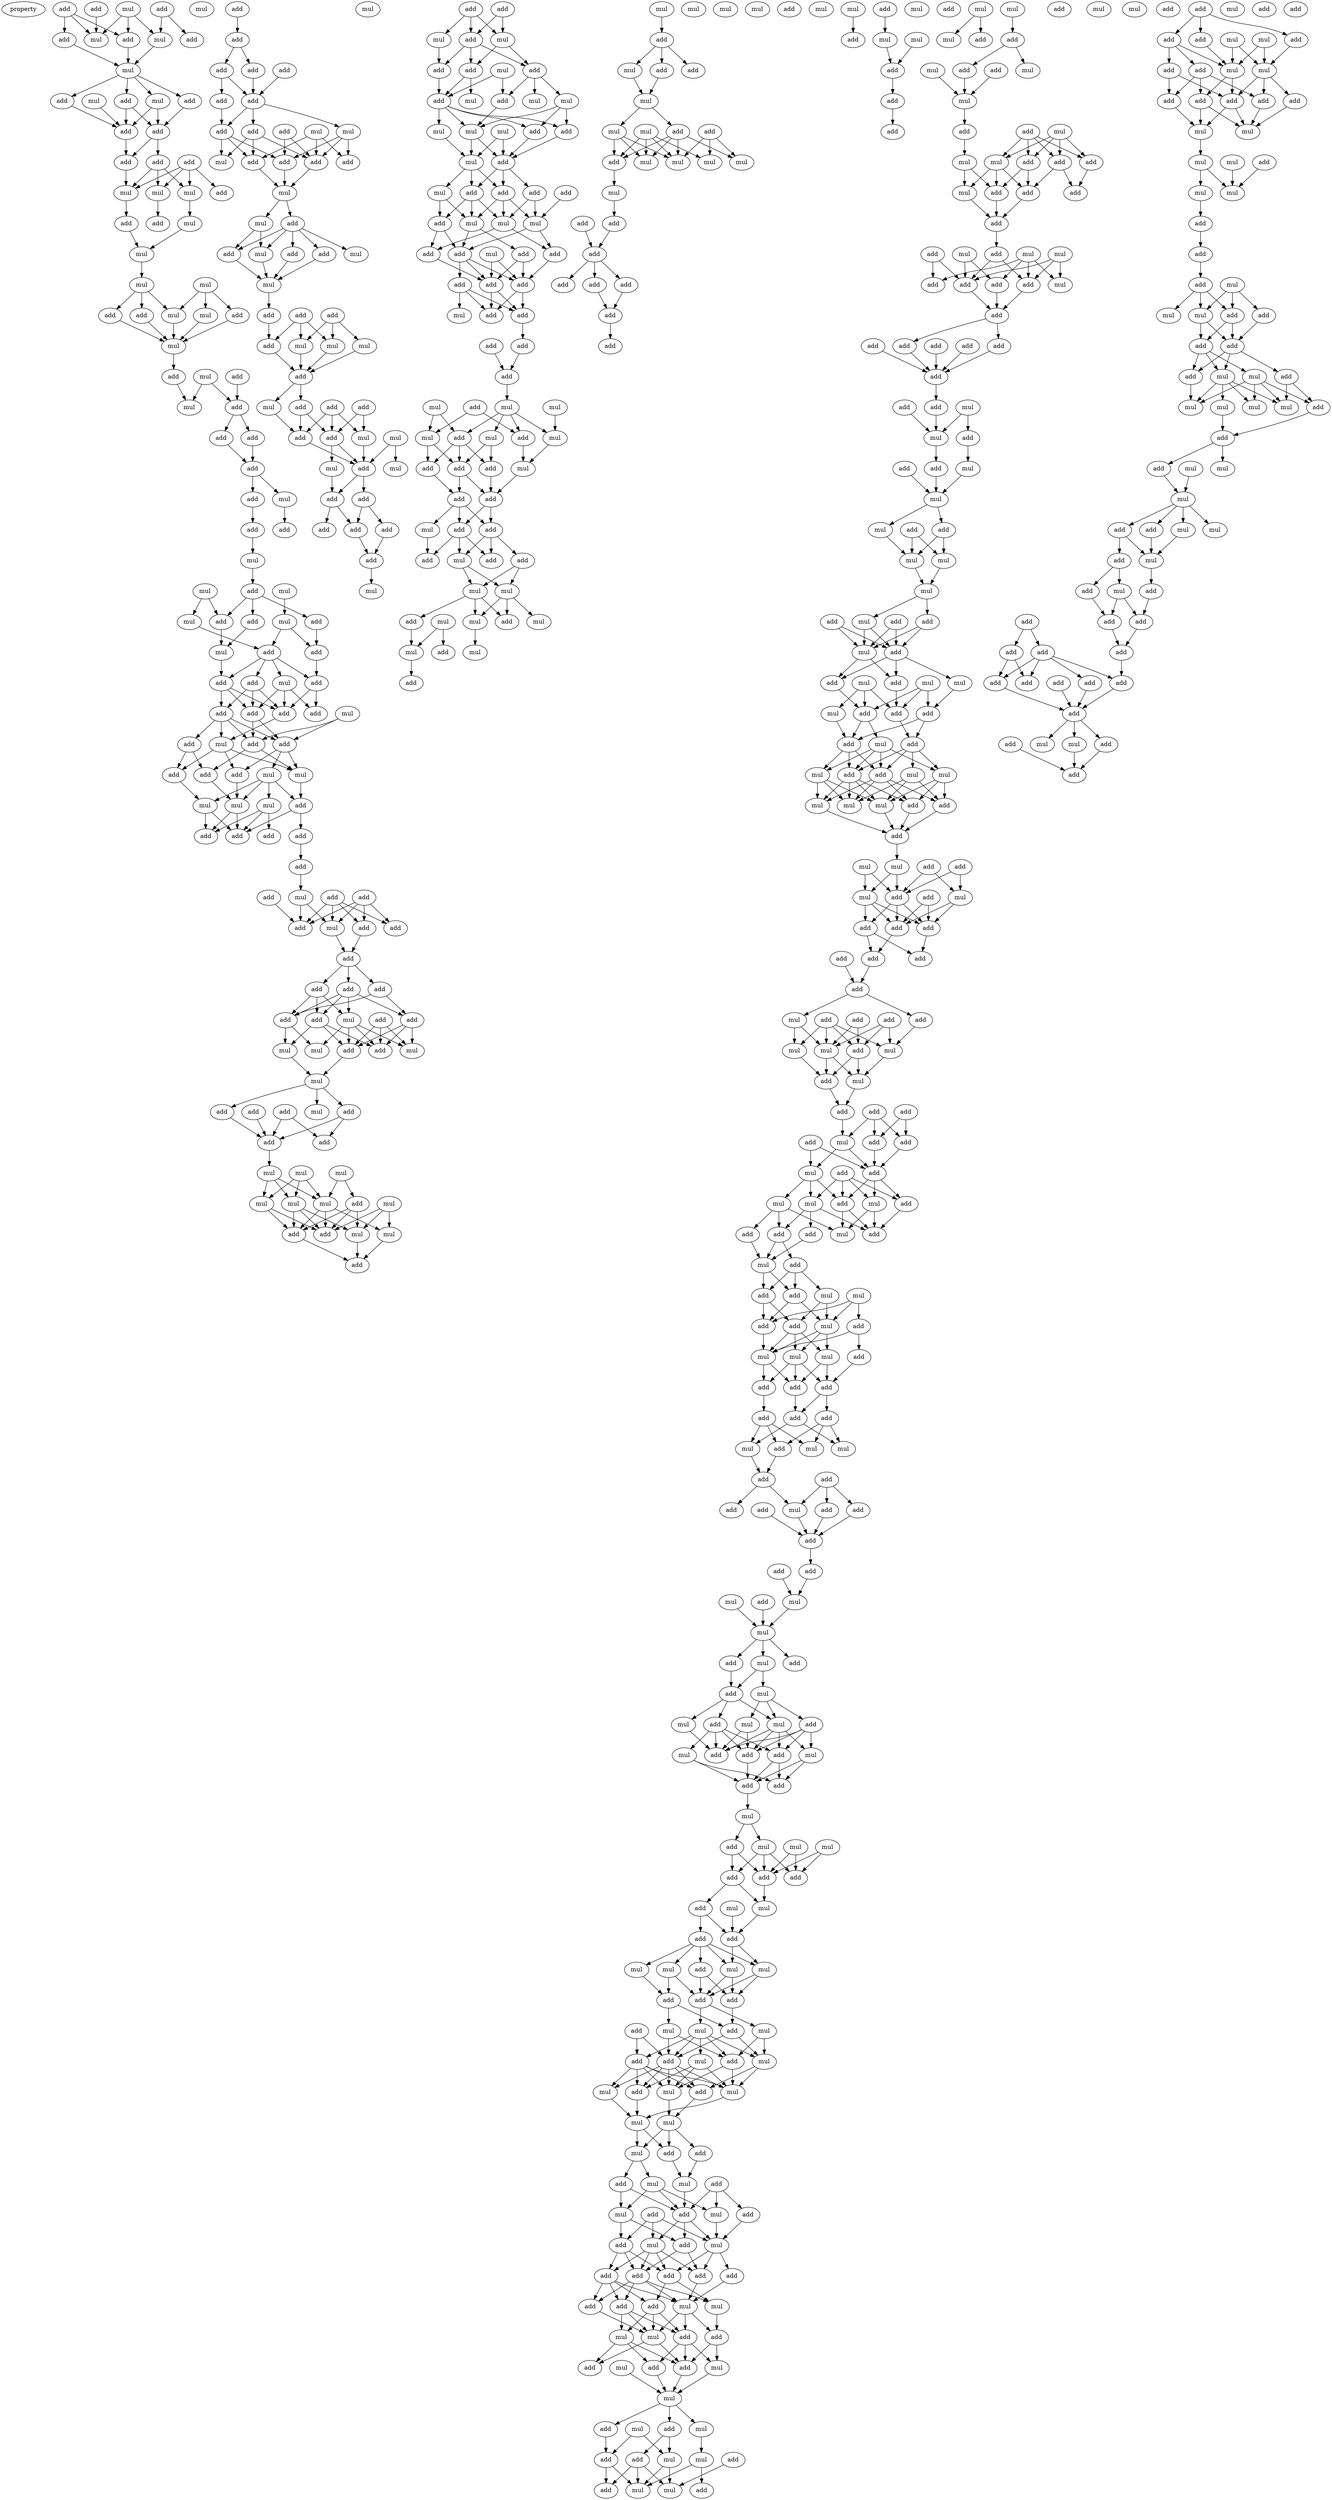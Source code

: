 digraph {
    node [fontcolor=black]
    property [mul=2,lf=1.9]
    0 [ label = add ];
    1 [ label = add ];
    2 [ label = add ];
    3 [ label = mul ];
    4 [ label = mul ];
    5 [ label = add ];
    6 [ label = mul ];
    7 [ label = add ];
    8 [ label = add ];
    9 [ label = mul ];
    10 [ label = add ];
    11 [ label = add ];
    12 [ label = mul ];
    13 [ label = add ];
    14 [ label = mul ];
    15 [ label = add ];
    16 [ label = add ];
    17 [ label = add ];
    18 [ label = add ];
    19 [ label = add ];
    20 [ label = mul ];
    21 [ label = add ];
    22 [ label = mul ];
    23 [ label = mul ];
    24 [ label = mul ];
    25 [ label = add ];
    26 [ label = add ];
    27 [ label = mul ];
    28 [ label = mul ];
    29 [ label = mul ];
    30 [ label = mul ];
    31 [ label = add ];
    32 [ label = add ];
    33 [ label = mul ];
    34 [ label = add ];
    35 [ label = mul ];
    36 [ label = add ];
    37 [ label = mul ];
    38 [ label = add ];
    39 [ label = mul ];
    40 [ label = add ];
    41 [ label = add ];
    42 [ label = add ];
    43 [ label = add ];
    44 [ label = add ];
    45 [ label = mul ];
    46 [ label = add ];
    47 [ label = add ];
    48 [ label = mul ];
    49 [ label = mul ];
    50 [ label = add ];
    51 [ label = mul ];
    52 [ label = add ];
    53 [ label = add ];
    54 [ label = add ];
    55 [ label = mul ];
    56 [ label = mul ];
    57 [ label = mul ];
    58 [ label = add ];
    59 [ label = add ];
    60 [ label = add ];
    61 [ label = add ];
    62 [ label = add ];
    63 [ label = mul ];
    64 [ label = add ];
    65 [ label = add ];
    66 [ label = add ];
    67 [ label = mul ];
    68 [ label = add ];
    69 [ label = add ];
    70 [ label = mul ];
    71 [ label = add ];
    72 [ label = add ];
    73 [ label = add ];
    74 [ label = mul ];
    75 [ label = mul ];
    76 [ label = add ];
    77 [ label = add ];
    78 [ label = add ];
    79 [ label = mul ];
    80 [ label = mul ];
    81 [ label = mul ];
    82 [ label = add ];
    83 [ label = add ];
    84 [ label = add ];
    85 [ label = add ];
    86 [ label = add ];
    87 [ label = mul ];
    88 [ label = add ];
    89 [ label = add ];
    90 [ label = add ];
    91 [ label = mul ];
    92 [ label = add ];
    93 [ label = add ];
    94 [ label = add ];
    95 [ label = mul ];
    96 [ label = add ];
    97 [ label = add ];
    98 [ label = add ];
    99 [ label = add ];
    100 [ label = add ];
    101 [ label = mul ];
    102 [ label = add ];
    103 [ label = add ];
    104 [ label = add ];
    105 [ label = mul ];
    106 [ label = add ];
    107 [ label = add ];
    108 [ label = mul ];
    109 [ label = mul ];
    110 [ label = mul ];
    111 [ label = add ];
    112 [ label = add ];
    113 [ label = add ];
    114 [ label = mul ];
    115 [ label = add ];
    116 [ label = add ];
    117 [ label = add ];
    118 [ label = mul ];
    119 [ label = mul ];
    120 [ label = mul ];
    121 [ label = add ];
    122 [ label = mul ];
    123 [ label = mul ];
    124 [ label = mul ];
    125 [ label = mul ];
    126 [ label = add ];
    127 [ label = add ];
    128 [ label = mul ];
    129 [ label = mul ];
    130 [ label = add ];
    131 [ label = add ];
    132 [ label = add ];
    133 [ label = add ];
    134 [ label = add ];
    135 [ label = add ];
    136 [ label = add ];
    137 [ label = add ];
    138 [ label = add ];
    139 [ label = add ];
    140 [ label = mul ];
    141 [ label = add ];
    142 [ label = mul ];
    143 [ label = add ];
    144 [ label = mul ];
    145 [ label = add ];
    146 [ label = add ];
    147 [ label = add ];
    148 [ label = mul ];
    149 [ label = mul ];
    150 [ label = add ];
    151 [ label = add ];
    152 [ label = add ];
    153 [ label = mul ];
    154 [ label = mul ];
    155 [ label = add ];
    156 [ label = mul ];
    157 [ label = add ];
    158 [ label = add ];
    159 [ label = add ];
    160 [ label = add ];
    161 [ label = mul ];
    162 [ label = mul ];
    163 [ label = mul ];
    164 [ label = add ];
    165 [ label = add ];
    166 [ label = add ];
    167 [ label = mul ];
    168 [ label = add ];
    169 [ label = add ];
    170 [ label = add ];
    171 [ label = mul ];
    172 [ label = mul ];
    173 [ label = add ];
    174 [ label = mul ];
    175 [ label = mul ];
    176 [ label = add ];
    177 [ label = add ];
    178 [ label = add ];
    179 [ label = add ];
    180 [ label = add ];
    181 [ label = mul ];
    182 [ label = add ];
    183 [ label = mul ];
    184 [ label = add ];
    185 [ label = add ];
    186 [ label = mul ];
    187 [ label = mul ];
    188 [ label = add ];
    189 [ label = add ];
    190 [ label = add ];
    191 [ label = add ];
    192 [ label = mul ];
    193 [ label = add ];
    194 [ label = mul ];
    195 [ label = mul ];
    196 [ label = add ];
    197 [ label = mul ];
    198 [ label = mul ];
    199 [ label = add ];
    200 [ label = add ];
    201 [ label = mul ];
    202 [ label = mul ];
    203 [ label = mul ];
    204 [ label = add ];
    205 [ label = add ];
    206 [ label = add ];
    207 [ label = mul ];
    208 [ label = add ];
    209 [ label = add ];
    210 [ label = mul ];
    211 [ label = mul ];
    212 [ label = add ];
    213 [ label = mul ];
    214 [ label = mul ];
    215 [ label = add ];
    216 [ label = add ];
    217 [ label = add ];
    218 [ label = add ];
    219 [ label = add ];
    220 [ label = add ];
    221 [ label = add ];
    222 [ label = add ];
    223 [ label = add ];
    224 [ label = mul ];
    225 [ label = add ];
    226 [ label = add ];
    227 [ label = add ];
    228 [ label = mul ];
    229 [ label = mul ];
    230 [ label = add ];
    231 [ label = mul ];
    232 [ label = add ];
    233 [ label = mul ];
    234 [ label = mul ];
    235 [ label = add ];
    236 [ label = mul ];
    237 [ label = add ];
    238 [ label = mul ];
    239 [ label = add ];
    240 [ label = add ];
    241 [ label = add ];
    242 [ label = add ];
    243 [ label = mul ];
    244 [ label = add ];
    245 [ label = add ];
    246 [ label = mul ];
    247 [ label = add ];
    248 [ label = add ];
    249 [ label = add ];
    250 [ label = mul ];
    251 [ label = mul ];
    252 [ label = mul ];
    253 [ label = mul ];
    254 [ label = mul ];
    255 [ label = add ];
    256 [ label = add ];
    257 [ label = add ];
    258 [ label = mul ];
    259 [ label = mul ];
    260 [ label = add ];
    261 [ label = mul ];
    262 [ label = add ];
    263 [ label = add ];
    264 [ label = mul ];
    265 [ label = add ];
    266 [ label = mul ];
    267 [ label = mul ];
    268 [ label = mul ];
    269 [ label = add ];
    270 [ label = mul ];
    271 [ label = mul ];
    272 [ label = add ];
    273 [ label = add ];
    274 [ label = mul ];
    275 [ label = mul ];
    276 [ label = mul ];
    277 [ label = mul ];
    278 [ label = mul ];
    279 [ label = mul ];
    280 [ label = add ];
    281 [ label = add ];
    282 [ label = add ];
    283 [ label = mul ];
    284 [ label = add ];
    285 [ label = add ];
    286 [ label = add ];
    287 [ label = add ];
    288 [ label = mul ];
    289 [ label = add ];
    290 [ label = add ];
    291 [ label = add ];
    292 [ label = add ];
    293 [ label = mul ];
    294 [ label = mul ];
    295 [ label = mul ];
    296 [ label = add ];
    297 [ label = add ];
    298 [ label = mul ];
    299 [ label = add ];
    300 [ label = mul ];
    301 [ label = mul ];
    302 [ label = add ];
    303 [ label = add ];
    304 [ label = add ];
    305 [ label = add ];
    306 [ label = add ];
    307 [ label = mul ];
    308 [ label = mul ];
    309 [ label = mul ];
    310 [ label = add ];
    311 [ label = add ];
    312 [ label = mul ];
    313 [ label = add ];
    314 [ label = mul ];
    315 [ label = add ];
    316 [ label = mul ];
    317 [ label = add ];
    318 [ label = mul ];
    319 [ label = add ];
    320 [ label = add ];
    321 [ label = add ];
    322 [ label = add ];
    323 [ label = add ];
    324 [ label = mul ];
    325 [ label = mul ];
    326 [ label = add ];
    327 [ label = mul ];
    328 [ label = add ];
    329 [ label = add ];
    330 [ label = add ];
    331 [ label = mul ];
    332 [ label = add ];
    333 [ label = add ];
    334 [ label = add ];
    335 [ label = add ];
    336 [ label = add ];
    337 [ label = add ];
    338 [ label = add ];
    339 [ label = add ];
    340 [ label = add ];
    341 [ label = mul ];
    342 [ label = add ];
    343 [ label = add ];
    344 [ label = mul ];
    345 [ label = add ];
    346 [ label = add ];
    347 [ label = add ];
    348 [ label = mul ];
    349 [ label = mul ];
    350 [ label = mul ];
    351 [ label = add ];
    352 [ label = mul ];
    353 [ label = add ];
    354 [ label = mul ];
    355 [ label = mul ];
    356 [ label = mul ];
    357 [ label = add ];
    358 [ label = add ];
    359 [ label = mul ];
    360 [ label = add ];
    361 [ label = mul ];
    362 [ label = add ];
    363 [ label = mul ];
    364 [ label = mul ];
    365 [ label = add ];
    366 [ label = mul ];
    367 [ label = add ];
    368 [ label = mul ];
    369 [ label = add ];
    370 [ label = add ];
    371 [ label = add ];
    372 [ label = mul ];
    373 [ label = add ];
    374 [ label = add ];
    375 [ label = mul ];
    376 [ label = mul ];
    377 [ label = mul ];
    378 [ label = mul ];
    379 [ label = add ];
    380 [ label = add ];
    381 [ label = mul ];
    382 [ label = add ];
    383 [ label = mul ];
    384 [ label = add ];
    385 [ label = mul ];
    386 [ label = add ];
    387 [ label = add ];
    388 [ label = mul ];
    389 [ label = add ];
    390 [ label = mul ];
    391 [ label = add ];
    392 [ label = add ];
    393 [ label = add ];
    394 [ label = mul ];
    395 [ label = mul ];
    396 [ label = add ];
    397 [ label = add ];
    398 [ label = add ];
    399 [ label = add ];
    400 [ label = add ];
    401 [ label = add ];
    402 [ label = add ];
    403 [ label = add ];
    404 [ label = mul ];
    405 [ label = add ];
    406 [ label = add ];
    407 [ label = add ];
    408 [ label = mul ];
    409 [ label = mul ];
    410 [ label = add ];
    411 [ label = mul ];
    412 [ label = add ];
    413 [ label = mul ];
    414 [ label = add ];
    415 [ label = add ];
    416 [ label = add ];
    417 [ label = add ];
    418 [ label = add ];
    419 [ label = mul ];
    420 [ label = add ];
    421 [ label = mul ];
    422 [ label = add ];
    423 [ label = add ];
    424 [ label = mul ];
    425 [ label = mul ];
    426 [ label = add ];
    427 [ label = mul ];
    428 [ label = add ];
    429 [ label = add ];
    430 [ label = mul ];
    431 [ label = add ];
    432 [ label = add ];
    433 [ label = add ];
    434 [ label = mul ];
    435 [ label = add ];
    436 [ label = mul ];
    437 [ label = add ];
    438 [ label = add ];
    439 [ label = mul ];
    440 [ label = mul ];
    441 [ label = add ];
    442 [ label = add ];
    443 [ label = add ];
    444 [ label = mul ];
    445 [ label = mul ];
    446 [ label = add ];
    447 [ label = mul ];
    448 [ label = add ];
    449 [ label = add ];
    450 [ label = add ];
    451 [ label = add ];
    452 [ label = add ];
    453 [ label = add ];
    454 [ label = mul ];
    455 [ label = mul ];
    456 [ label = add ];
    457 [ label = mul ];
    458 [ label = add ];
    459 [ label = add ];
    460 [ label = add ];
    461 [ label = add ];
    462 [ label = add ];
    463 [ label = add ];
    464 [ label = mul ];
    465 [ label = add ];
    466 [ label = add ];
    467 [ label = add ];
    468 [ label = mul ];
    469 [ label = add ];
    470 [ label = mul ];
    471 [ label = mul ];
    472 [ label = mul ];
    473 [ label = add ];
    474 [ label = add ];
    475 [ label = mul ];
    476 [ label = add ];
    477 [ label = mul ];
    478 [ label = add ];
    479 [ label = mul ];
    480 [ label = add ];
    481 [ label = mul ];
    482 [ label = add ];
    483 [ label = add ];
    484 [ label = add ];
    485 [ label = mul ];
    486 [ label = mul ];
    487 [ label = add ];
    488 [ label = add ];
    489 [ label = mul ];
    490 [ label = mul ];
    491 [ label = add ];
    492 [ label = mul ];
    493 [ label = mul ];
    494 [ label = add ];
    495 [ label = add ];
    496 [ label = add ];
    497 [ label = mul ];
    498 [ label = mul ];
    499 [ label = add ];
    500 [ label = add ];
    501 [ label = add ];
    502 [ label = mul ];
    503 [ label = mul ];
    504 [ label = add ];
    505 [ label = mul ];
    506 [ label = mul ];
    507 [ label = add ];
    508 [ label = add ];
    509 [ label = add ];
    510 [ label = mul ];
    511 [ label = add ];
    512 [ label = add ];
    513 [ label = mul ];
    514 [ label = mul ];
    515 [ label = add ];
    516 [ label = add ];
    517 [ label = mul ];
    518 [ label = add ];
    519 [ label = mul ];
    520 [ label = add ];
    521 [ label = mul ];
    522 [ label = add ];
    523 [ label = mul ];
    524 [ label = mul ];
    525 [ label = mul ];
    526 [ label = mul ];
    527 [ label = mul ];
    528 [ label = add ];
    529 [ label = add ];
    530 [ label = mul ];
    531 [ label = add ];
    532 [ label = add ];
    533 [ label = mul ];
    534 [ label = mul ];
    535 [ label = add ];
    536 [ label = add ];
    537 [ label = add ];
    538 [ label = mul ];
    539 [ label = add ];
    540 [ label = add ];
    541 [ label = mul ];
    542 [ label = mul ];
    543 [ label = add ];
    544 [ label = add ];
    545 [ label = add ];
    546 [ label = add ];
    547 [ label = add ];
    548 [ label = add ];
    549 [ label = add ];
    550 [ label = mul ];
    551 [ label = mul ];
    552 [ label = add ];
    553 [ label = add ];
    554 [ label = mul ];
    555 [ label = add ];
    556 [ label = mul ];
    557 [ label = add ];
    558 [ label = mul ];
    559 [ label = add ];
    560 [ label = mul ];
    561 [ label = add ];
    562 [ label = mul ];
    563 [ label = add ];
    564 [ label = mul ];
    565 [ label = add ];
    566 [ label = mul ];
    567 [ label = add ];
    568 [ label = add ];
    569 [ label = mul ];
    570 [ label = mul ];
    571 [ label = add ];
    572 [ label = add ];
    573 [ label = add ];
    574 [ label = mul ];
    575 [ label = mul ];
    576 [ label = add ];
    577 [ label = add ];
    578 [ label = add ];
    579 [ label = add ];
    580 [ label = mul ];
    581 [ label = mul ];
    582 [ label = mul ];
    583 [ label = add ];
    584 [ label = add ];
    585 [ label = mul ];
    586 [ label = add ];
    587 [ label = add ];
    588 [ label = add ];
    589 [ label = add ];
    590 [ label = add ];
    591 [ label = mul ];
    592 [ label = mul ];
    593 [ label = add ];
    594 [ label = mul ];
    595 [ label = mul ];
    596 [ label = mul ];
    597 [ label = mul ];
    598 [ label = mul ];
    599 [ label = add ];
    600 [ label = add ];
    601 [ label = add ];
    602 [ label = mul ];
    603 [ label = mul ];
    604 [ label = mul ];
    605 [ label = add ];
    606 [ label = add ];
    607 [ label = add ];
    608 [ label = add ];
    609 [ label = mul ];
    610 [ label = add ];
    611 [ label = mul ];
    612 [ label = add ];
    613 [ label = mul ];
    614 [ label = mul ];
    615 [ label = add ];
    616 [ label = mul ];
    617 [ label = mul ];
    618 [ label = add ];
    619 [ label = add ];
    620 [ label = add ];
    621 [ label = add ];
    622 [ label = mul ];
    623 [ label = mul ];
    624 [ label = mul ];
    625 [ label = mul ];
    626 [ label = mul ];
    627 [ label = add ];
    628 [ label = add ];
    629 [ label = mul ];
    630 [ label = add ];
    631 [ label = add ];
    632 [ label = add ];
    633 [ label = mul ];
    634 [ label = add ];
    635 [ label = add ];
    636 [ label = add ];
    637 [ label = add ];
    638 [ label = add ];
    639 [ label = add ];
    640 [ label = add ];
    641 [ label = add ];
    642 [ label = add ];
    643 [ label = add ];
    644 [ label = add ];
    645 [ label = add ];
    646 [ label = mul ];
    647 [ label = add ];
    648 [ label = add ];
    649 [ label = mul ];
    650 [ label = add ];
    0 -> 4 [ name = 0 ];
    0 -> 7 [ name = 1 ];
    0 -> 8 [ name = 2 ];
    1 -> 5 [ name = 3 ];
    1 -> 6 [ name = 4 ];
    2 -> 4 [ name = 5 ];
    3 -> 4 [ name = 6 ];
    3 -> 6 [ name = 7 ];
    3 -> 8 [ name = 8 ];
    6 -> 9 [ name = 9 ];
    7 -> 9 [ name = 10 ];
    8 -> 9 [ name = 11 ];
    9 -> 10 [ name = 12 ];
    9 -> 11 [ name = 13 ];
    9 -> 12 [ name = 14 ];
    9 -> 13 [ name = 15 ];
    10 -> 16 [ name = 16 ];
    11 -> 15 [ name = 17 ];
    11 -> 16 [ name = 18 ];
    12 -> 15 [ name = 19 ];
    12 -> 16 [ name = 20 ];
    13 -> 15 [ name = 21 ];
    14 -> 15 [ name = 22 ];
    15 -> 19 [ name = 23 ];
    16 -> 17 [ name = 24 ];
    16 -> 19 [ name = 25 ];
    17 -> 20 [ name = 26 ];
    17 -> 22 [ name = 27 ];
    17 -> 23 [ name = 28 ];
    18 -> 20 [ name = 29 ];
    18 -> 21 [ name = 30 ];
    18 -> 22 [ name = 31 ];
    18 -> 23 [ name = 32 ];
    19 -> 22 [ name = 33 ];
    20 -> 24 [ name = 34 ];
    22 -> 25 [ name = 35 ];
    23 -> 26 [ name = 36 ];
    24 -> 27 [ name = 37 ];
    25 -> 27 [ name = 38 ];
    27 -> 29 [ name = 39 ];
    28 -> 30 [ name = 40 ];
    28 -> 33 [ name = 41 ];
    28 -> 34 [ name = 42 ];
    29 -> 31 [ name = 43 ];
    29 -> 32 [ name = 44 ];
    29 -> 33 [ name = 45 ];
    30 -> 35 [ name = 46 ];
    31 -> 35 [ name = 47 ];
    32 -> 35 [ name = 48 ];
    33 -> 35 [ name = 49 ];
    34 -> 35 [ name = 50 ];
    35 -> 36 [ name = 51 ];
    36 -> 39 [ name = 52 ];
    37 -> 39 [ name = 53 ];
    37 -> 40 [ name = 54 ];
    38 -> 40 [ name = 55 ];
    40 -> 41 [ name = 56 ];
    40 -> 42 [ name = 57 ];
    41 -> 43 [ name = 58 ];
    42 -> 43 [ name = 59 ];
    43 -> 44 [ name = 60 ];
    43 -> 45 [ name = 61 ];
    44 -> 47 [ name = 62 ];
    45 -> 46 [ name = 63 ];
    47 -> 48 [ name = 64 ];
    48 -> 50 [ name = 65 ];
    49 -> 53 [ name = 66 ];
    49 -> 55 [ name = 67 ];
    50 -> 52 [ name = 68 ];
    50 -> 53 [ name = 69 ];
    50 -> 54 [ name = 70 ];
    51 -> 56 [ name = 71 ];
    52 -> 57 [ name = 72 ];
    53 -> 57 [ name = 73 ];
    54 -> 58 [ name = 74 ];
    55 -> 59 [ name = 75 ];
    56 -> 58 [ name = 76 ];
    56 -> 59 [ name = 77 ];
    57 -> 60 [ name = 78 ];
    58 -> 61 [ name = 79 ];
    59 -> 60 [ name = 80 ];
    59 -> 61 [ name = 81 ];
    59 -> 62 [ name = 82 ];
    59 -> 63 [ name = 83 ];
    60 -> 65 [ name = 84 ];
    60 -> 66 [ name = 85 ];
    60 -> 68 [ name = 86 ];
    61 -> 64 [ name = 87 ];
    61 -> 65 [ name = 88 ];
    62 -> 65 [ name = 89 ];
    62 -> 66 [ name = 90 ];
    62 -> 68 [ name = 91 ];
    63 -> 64 [ name = 92 ];
    63 -> 65 [ name = 93 ];
    63 -> 66 [ name = 94 ];
    65 -> 70 [ name = 95 ];
    66 -> 71 [ name = 96 ];
    66 -> 72 [ name = 97 ];
    67 -> 71 [ name = 98 ];
    67 -> 72 [ name = 99 ];
    68 -> 69 [ name = 100 ];
    68 -> 70 [ name = 101 ];
    68 -> 71 [ name = 102 ];
    68 -> 72 [ name = 103 ];
    69 -> 76 [ name = 104 ];
    69 -> 77 [ name = 105 ];
    70 -> 73 [ name = 106 ];
    70 -> 75 [ name = 107 ];
    70 -> 76 [ name = 108 ];
    71 -> 75 [ name = 109 ];
    71 -> 77 [ name = 110 ];
    72 -> 73 [ name = 111 ];
    72 -> 74 [ name = 112 ];
    72 -> 75 [ name = 113 ];
    73 -> 81 [ name = 114 ];
    74 -> 78 [ name = 115 ];
    74 -> 79 [ name = 116 ];
    74 -> 80 [ name = 117 ];
    74 -> 81 [ name = 118 ];
    75 -> 78 [ name = 119 ];
    76 -> 79 [ name = 120 ];
    77 -> 81 [ name = 121 ];
    78 -> 83 [ name = 122 ];
    78 -> 84 [ name = 123 ];
    79 -> 82 [ name = 124 ];
    79 -> 84 [ name = 125 ];
    80 -> 82 [ name = 126 ];
    80 -> 84 [ name = 127 ];
    80 -> 85 [ name = 128 ];
    81 -> 82 [ name = 129 ];
    81 -> 84 [ name = 130 ];
    83 -> 86 [ name = 131 ];
    86 -> 91 [ name = 132 ];
    88 -> 92 [ name = 133 ];
    89 -> 92 [ name = 134 ];
    89 -> 93 [ name = 135 ];
    89 -> 94 [ name = 136 ];
    89 -> 95 [ name = 137 ];
    90 -> 92 [ name = 138 ];
    90 -> 93 [ name = 139 ];
    90 -> 94 [ name = 140 ];
    90 -> 95 [ name = 141 ];
    91 -> 92 [ name = 142 ];
    91 -> 95 [ name = 143 ];
    94 -> 96 [ name = 144 ];
    95 -> 96 [ name = 145 ];
    96 -> 97 [ name = 146 ];
    96 -> 98 [ name = 147 ];
    96 -> 99 [ name = 148 ];
    97 -> 101 [ name = 149 ];
    97 -> 103 [ name = 150 ];
    97 -> 104 [ name = 151 ];
    98 -> 102 [ name = 152 ];
    98 -> 104 [ name = 153 ];
    99 -> 101 [ name = 154 ];
    99 -> 102 [ name = 155 ];
    99 -> 103 [ name = 156 ];
    99 -> 104 [ name = 157 ];
    100 -> 105 [ name = 158 ];
    100 -> 106 [ name = 159 ];
    100 -> 107 [ name = 160 ];
    101 -> 105 [ name = 161 ];
    101 -> 106 [ name = 162 ];
    101 -> 107 [ name = 163 ];
    101 -> 109 [ name = 164 ];
    102 -> 105 [ name = 165 ];
    102 -> 106 [ name = 166 ];
    102 -> 107 [ name = 167 ];
    103 -> 106 [ name = 168 ];
    103 -> 107 [ name = 169 ];
    103 -> 108 [ name = 170 ];
    104 -> 108 [ name = 171 ];
    104 -> 109 [ name = 172 ];
    106 -> 110 [ name = 173 ];
    108 -> 110 [ name = 174 ];
    110 -> 111 [ name = 175 ];
    110 -> 114 [ name = 176 ];
    110 -> 115 [ name = 177 ];
    111 -> 116 [ name = 178 ];
    111 -> 117 [ name = 179 ];
    112 -> 116 [ name = 180 ];
    112 -> 117 [ name = 181 ];
    113 -> 116 [ name = 182 ];
    115 -> 116 [ name = 183 ];
    116 -> 118 [ name = 184 ];
    118 -> 123 [ name = 185 ];
    118 -> 124 [ name = 186 ];
    118 -> 125 [ name = 187 ];
    119 -> 121 [ name = 188 ];
    119 -> 124 [ name = 189 ];
    120 -> 123 [ name = 190 ];
    120 -> 124 [ name = 191 ];
    120 -> 125 [ name = 192 ];
    121 -> 126 [ name = 193 ];
    121 -> 127 [ name = 194 ];
    121 -> 128 [ name = 195 ];
    122 -> 126 [ name = 196 ];
    122 -> 128 [ name = 197 ];
    122 -> 129 [ name = 198 ];
    123 -> 126 [ name = 199 ];
    123 -> 127 [ name = 200 ];
    124 -> 126 [ name = 201 ];
    124 -> 127 [ name = 202 ];
    124 -> 129 [ name = 203 ];
    125 -> 126 [ name = 204 ];
    125 -> 127 [ name = 205 ];
    125 -> 128 [ name = 206 ];
    127 -> 130 [ name = 207 ];
    128 -> 130 [ name = 208 ];
    129 -> 130 [ name = 209 ];
    131 -> 132 [ name = 210 ];
    132 -> 133 [ name = 211 ];
    132 -> 134 [ name = 212 ];
    133 -> 136 [ name = 213 ];
    134 -> 136 [ name = 214 ];
    134 -> 137 [ name = 215 ];
    135 -> 136 [ name = 216 ];
    136 -> 138 [ name = 217 ];
    136 -> 141 [ name = 218 ];
    136 -> 142 [ name = 219 ];
    137 -> 141 [ name = 220 ];
    138 -> 144 [ name = 221 ];
    138 -> 145 [ name = 222 ];
    138 -> 146 [ name = 223 ];
    139 -> 145 [ name = 224 ];
    139 -> 147 [ name = 225 ];
    140 -> 143 [ name = 226 ];
    140 -> 145 [ name = 227 ];
    140 -> 146 [ name = 228 ];
    141 -> 144 [ name = 229 ];
    141 -> 146 [ name = 230 ];
    141 -> 147 [ name = 231 ];
    142 -> 143 [ name = 232 ];
    142 -> 145 [ name = 233 ];
    142 -> 147 [ name = 234 ];
    145 -> 148 [ name = 235 ];
    146 -> 148 [ name = 236 ];
    147 -> 148 [ name = 237 ];
    148 -> 149 [ name = 238 ];
    148 -> 150 [ name = 239 ];
    149 -> 152 [ name = 240 ];
    149 -> 153 [ name = 241 ];
    150 -> 151 [ name = 242 ];
    150 -> 152 [ name = 243 ];
    150 -> 153 [ name = 244 ];
    150 -> 154 [ name = 245 ];
    150 -> 155 [ name = 246 ];
    151 -> 156 [ name = 247 ];
    152 -> 156 [ name = 248 ];
    153 -> 156 [ name = 249 ];
    155 -> 156 [ name = 250 ];
    156 -> 157 [ name = 251 ];
    157 -> 160 [ name = 252 ];
    158 -> 160 [ name = 253 ];
    158 -> 161 [ name = 254 ];
    158 -> 163 [ name = 255 ];
    159 -> 161 [ name = 256 ];
    159 -> 162 [ name = 257 ];
    159 -> 163 [ name = 258 ];
    160 -> 164 [ name = 259 ];
    161 -> 164 [ name = 260 ];
    162 -> 164 [ name = 261 ];
    163 -> 164 [ name = 262 ];
    164 -> 167 [ name = 263 ];
    164 -> 168 [ name = 264 ];
    165 -> 170 [ name = 265 ];
    165 -> 171 [ name = 266 ];
    166 -> 169 [ name = 267 ];
    166 -> 170 [ name = 268 ];
    166 -> 171 [ name = 269 ];
    167 -> 169 [ name = 270 ];
    168 -> 169 [ name = 271 ];
    168 -> 170 [ name = 272 ];
    169 -> 173 [ name = 273 ];
    170 -> 173 [ name = 274 ];
    170 -> 175 [ name = 275 ];
    171 -> 173 [ name = 276 ];
    172 -> 173 [ name = 277 ];
    172 -> 174 [ name = 278 ];
    173 -> 176 [ name = 279 ];
    173 -> 177 [ name = 280 ];
    175 -> 176 [ name = 281 ];
    176 -> 179 [ name = 282 ];
    176 -> 180 [ name = 283 ];
    177 -> 178 [ name = 284 ];
    177 -> 179 [ name = 285 ];
    178 -> 182 [ name = 286 ];
    179 -> 182 [ name = 287 ];
    182 -> 183 [ name = 288 ];
    184 -> 186 [ name = 289 ];
    184 -> 187 [ name = 290 ];
    184 -> 188 [ name = 291 ];
    185 -> 187 [ name = 292 ];
    185 -> 188 [ name = 293 ];
    186 -> 189 [ name = 294 ];
    187 -> 190 [ name = 295 ];
    187 -> 191 [ name = 296 ];
    188 -> 189 [ name = 297 ];
    188 -> 190 [ name = 298 ];
    188 -> 191 [ name = 299 ];
    189 -> 196 [ name = 300 ];
    190 -> 193 [ name = 301 ];
    190 -> 195 [ name = 302 ];
    190 -> 197 [ name = 303 ];
    191 -> 194 [ name = 304 ];
    191 -> 196 [ name = 305 ];
    192 -> 193 [ name = 306 ];
    192 -> 196 [ name = 307 ];
    193 -> 202 [ name = 308 ];
    196 -> 198 [ name = 309 ];
    196 -> 199 [ name = 310 ];
    196 -> 200 [ name = 311 ];
    196 -> 202 [ name = 312 ];
    197 -> 199 [ name = 313 ];
    197 -> 200 [ name = 314 ];
    197 -> 202 [ name = 315 ];
    198 -> 203 [ name = 316 ];
    199 -> 204 [ name = 317 ];
    200 -> 204 [ name = 318 ];
    201 -> 203 [ name = 319 ];
    201 -> 204 [ name = 320 ];
    202 -> 203 [ name = 321 ];
    202 -> 204 [ name = 322 ];
    203 -> 206 [ name = 323 ];
    203 -> 207 [ name = 324 ];
    203 -> 208 [ name = 325 ];
    204 -> 206 [ name = 326 ];
    204 -> 208 [ name = 327 ];
    204 -> 209 [ name = 328 ];
    205 -> 211 [ name = 329 ];
    206 -> 210 [ name = 330 ];
    206 -> 212 [ name = 331 ];
    206 -> 213 [ name = 332 ];
    207 -> 210 [ name = 333 ];
    207 -> 212 [ name = 334 ];
    208 -> 210 [ name = 335 ];
    208 -> 211 [ name = 336 ];
    208 -> 213 [ name = 337 ];
    209 -> 211 [ name = 338 ];
    209 -> 213 [ name = 339 ];
    210 -> 215 [ name = 340 ];
    210 -> 218 [ name = 341 ];
    211 -> 216 [ name = 342 ];
    211 -> 218 [ name = 343 ];
    212 -> 217 [ name = 344 ];
    212 -> 218 [ name = 345 ];
    213 -> 216 [ name = 346 ];
    213 -> 217 [ name = 347 ];
    214 -> 220 [ name = 348 ];
    214 -> 221 [ name = 349 ];
    215 -> 220 [ name = 350 ];
    215 -> 221 [ name = 351 ];
    216 -> 221 [ name = 352 ];
    217 -> 220 [ name = 353 ];
    218 -> 219 [ name = 354 ];
    218 -> 220 [ name = 355 ];
    218 -> 221 [ name = 356 ];
    219 -> 222 [ name = 357 ];
    219 -> 223 [ name = 358 ];
    219 -> 224 [ name = 359 ];
    220 -> 222 [ name = 360 ];
    220 -> 223 [ name = 361 ];
    221 -> 222 [ name = 362 ];
    221 -> 223 [ name = 363 ];
    222 -> 226 [ name = 364 ];
    225 -> 227 [ name = 365 ];
    226 -> 227 [ name = 366 ];
    227 -> 229 [ name = 367 ];
    228 -> 236 [ name = 368 ];
    229 -> 232 [ name = 369 ];
    229 -> 233 [ name = 370 ];
    229 -> 235 [ name = 371 ];
    229 -> 236 [ name = 372 ];
    230 -> 232 [ name = 373 ];
    230 -> 234 [ name = 374 ];
    231 -> 234 [ name = 375 ];
    231 -> 235 [ name = 376 ];
    232 -> 238 [ name = 377 ];
    233 -> 239 [ name = 378 ];
    233 -> 240 [ name = 379 ];
    234 -> 237 [ name = 380 ];
    234 -> 240 [ name = 381 ];
    235 -> 237 [ name = 382 ];
    235 -> 239 [ name = 383 ];
    235 -> 240 [ name = 384 ];
    236 -> 238 [ name = 385 ];
    237 -> 241 [ name = 386 ];
    238 -> 242 [ name = 387 ];
    239 -> 242 [ name = 388 ];
    240 -> 241 [ name = 389 ];
    240 -> 242 [ name = 390 ];
    241 -> 243 [ name = 391 ];
    241 -> 244 [ name = 392 ];
    241 -> 245 [ name = 393 ];
    242 -> 244 [ name = 394 ];
    242 -> 245 [ name = 395 ];
    243 -> 247 [ name = 396 ];
    244 -> 246 [ name = 397 ];
    244 -> 248 [ name = 398 ];
    244 -> 249 [ name = 399 ];
    245 -> 246 [ name = 400 ];
    245 -> 247 [ name = 401 ];
    245 -> 249 [ name = 402 ];
    246 -> 250 [ name = 403 ];
    246 -> 251 [ name = 404 ];
    248 -> 250 [ name = 405 ];
    248 -> 251 [ name = 406 ];
    250 -> 252 [ name = 407 ];
    250 -> 254 [ name = 408 ];
    250 -> 256 [ name = 409 ];
    251 -> 252 [ name = 410 ];
    251 -> 255 [ name = 411 ];
    251 -> 256 [ name = 412 ];
    252 -> 258 [ name = 413 ];
    253 -> 257 [ name = 414 ];
    253 -> 259 [ name = 415 ];
    255 -> 259 [ name = 416 ];
    259 -> 260 [ name = 417 ];
    261 -> 262 [ name = 418 ];
    262 -> 263 [ name = 419 ];
    262 -> 264 [ name = 420 ];
    262 -> 265 [ name = 421 ];
    263 -> 268 [ name = 422 ];
    264 -> 268 [ name = 423 ];
    268 -> 271 [ name = 424 ];
    268 -> 272 [ name = 425 ];
    269 -> 274 [ name = 426 ];
    269 -> 276 [ name = 427 ];
    269 -> 277 [ name = 428 ];
    270 -> 273 [ name = 429 ];
    270 -> 274 [ name = 430 ];
    270 -> 275 [ name = 431 ];
    270 -> 276 [ name = 432 ];
    271 -> 273 [ name = 433 ];
    271 -> 275 [ name = 434 ];
    271 -> 276 [ name = 435 ];
    272 -> 273 [ name = 436 ];
    272 -> 275 [ name = 437 ];
    272 -> 276 [ name = 438 ];
    272 -> 277 [ name = 439 ];
    273 -> 278 [ name = 440 ];
    278 -> 282 [ name = 441 ];
    281 -> 284 [ name = 442 ];
    282 -> 284 [ name = 443 ];
    284 -> 285 [ name = 444 ];
    284 -> 286 [ name = 445 ];
    284 -> 287 [ name = 446 ];
    286 -> 289 [ name = 447 ];
    287 -> 289 [ name = 448 ];
    288 -> 290 [ name = 449 ];
    289 -> 291 [ name = 450 ];
    292 -> 293 [ name = 451 ];
    293 -> 297 [ name = 452 ];
    295 -> 297 [ name = 453 ];
    297 -> 299 [ name = 454 ];
    298 -> 301 [ name = 455 ];
    298 -> 302 [ name = 456 ];
    299 -> 303 [ name = 457 ];
    300 -> 304 [ name = 458 ];
    304 -> 305 [ name = 459 ];
    304 -> 308 [ name = 460 ];
    305 -> 309 [ name = 461 ];
    306 -> 309 [ name = 462 ];
    307 -> 309 [ name = 463 ];
    309 -> 310 [ name = 464 ];
    310 -> 314 [ name = 465 ];
    311 -> 313 [ name = 466 ];
    311 -> 315 [ name = 467 ];
    311 -> 316 [ name = 468 ];
    311 -> 317 [ name = 469 ];
    312 -> 313 [ name = 470 ];
    312 -> 315 [ name = 471 ];
    312 -> 316 [ name = 472 ];
    312 -> 317 [ name = 473 ];
    313 -> 319 [ name = 474 ];
    314 -> 318 [ name = 475 ];
    314 -> 320 [ name = 476 ];
    315 -> 320 [ name = 477 ];
    315 -> 321 [ name = 478 ];
    316 -> 318 [ name = 479 ];
    316 -> 320 [ name = 480 ];
    316 -> 321 [ name = 481 ];
    317 -> 319 [ name = 482 ];
    317 -> 321 [ name = 483 ];
    318 -> 322 [ name = 484 ];
    320 -> 322 [ name = 485 ];
    321 -> 322 [ name = 486 ];
    322 -> 323 [ name = 487 ];
    323 -> 328 [ name = 488 ];
    323 -> 330 [ name = 489 ];
    324 -> 328 [ name = 490 ];
    324 -> 330 [ name = 491 ];
    324 -> 331 [ name = 492 ];
    325 -> 328 [ name = 493 ];
    325 -> 329 [ name = 494 ];
    325 -> 331 [ name = 495 ];
    325 -> 332 [ name = 496 ];
    326 -> 330 [ name = 497 ];
    326 -> 332 [ name = 498 ];
    327 -> 329 [ name = 499 ];
    327 -> 330 [ name = 500 ];
    328 -> 333 [ name = 501 ];
    329 -> 333 [ name = 502 ];
    330 -> 333 [ name = 503 ];
    333 -> 335 [ name = 504 ];
    333 -> 338 [ name = 505 ];
    334 -> 339 [ name = 506 ];
    335 -> 339 [ name = 507 ];
    336 -> 339 [ name = 508 ];
    337 -> 339 [ name = 509 ];
    338 -> 339 [ name = 510 ];
    339 -> 343 [ name = 511 ];
    341 -> 344 [ name = 512 ];
    341 -> 345 [ name = 513 ];
    342 -> 344 [ name = 514 ];
    343 -> 344 [ name = 515 ];
    344 -> 347 [ name = 516 ];
    345 -> 348 [ name = 517 ];
    346 -> 349 [ name = 518 ];
    347 -> 349 [ name = 519 ];
    348 -> 349 [ name = 520 ];
    349 -> 352 [ name = 521 ];
    349 -> 353 [ name = 522 ];
    351 -> 354 [ name = 523 ];
    351 -> 355 [ name = 524 ];
    352 -> 354 [ name = 525 ];
    353 -> 354 [ name = 526 ];
    353 -> 355 [ name = 527 ];
    354 -> 356 [ name = 528 ];
    355 -> 356 [ name = 529 ];
    356 -> 358 [ name = 530 ];
    356 -> 361 [ name = 531 ];
    357 -> 362 [ name = 532 ];
    357 -> 363 [ name = 533 ];
    358 -> 362 [ name = 534 ];
    358 -> 363 [ name = 535 ];
    360 -> 362 [ name = 536 ];
    360 -> 363 [ name = 537 ];
    361 -> 362 [ name = 538 ];
    361 -> 363 [ name = 539 ];
    362 -> 364 [ name = 540 ];
    362 -> 365 [ name = 541 ];
    362 -> 367 [ name = 542 ];
    363 -> 365 [ name = 543 ];
    363 -> 367 [ name = 544 ];
    364 -> 370 [ name = 545 ];
    365 -> 369 [ name = 546 ];
    366 -> 369 [ name = 547 ];
    366 -> 370 [ name = 548 ];
    366 -> 371 [ name = 549 ];
    367 -> 371 [ name = 550 ];
    368 -> 369 [ name = 551 ];
    368 -> 371 [ name = 552 ];
    368 -> 372 [ name = 553 ];
    369 -> 374 [ name = 554 ];
    369 -> 375 [ name = 555 ];
    370 -> 373 [ name = 556 ];
    370 -> 374 [ name = 557 ];
    371 -> 373 [ name = 558 ];
    372 -> 374 [ name = 559 ];
    373 -> 376 [ name = 560 ];
    373 -> 378 [ name = 561 ];
    373 -> 379 [ name = 562 ];
    373 -> 380 [ name = 563 ];
    374 -> 377 [ name = 564 ];
    374 -> 379 [ name = 565 ];
    374 -> 380 [ name = 566 ];
    375 -> 376 [ name = 567 ];
    375 -> 377 [ name = 568 ];
    375 -> 379 [ name = 569 ];
    375 -> 380 [ name = 570 ];
    376 -> 382 [ name = 571 ];
    376 -> 383 [ name = 572 ];
    376 -> 384 [ name = 573 ];
    377 -> 381 [ name = 574 ];
    377 -> 383 [ name = 575 ];
    377 -> 385 [ name = 576 ];
    378 -> 381 [ name = 577 ];
    378 -> 382 [ name = 578 ];
    378 -> 383 [ name = 579 ];
    379 -> 381 [ name = 580 ];
    379 -> 383 [ name = 581 ];
    379 -> 384 [ name = 582 ];
    379 -> 385 [ name = 583 ];
    380 -> 381 [ name = 584 ];
    380 -> 382 [ name = 585 ];
    380 -> 384 [ name = 586 ];
    380 -> 385 [ name = 587 ];
    382 -> 386 [ name = 588 ];
    383 -> 386 [ name = 589 ];
    384 -> 386 [ name = 590 ];
    385 -> 386 [ name = 591 ];
    386 -> 390 [ name = 592 ];
    387 -> 393 [ name = 593 ];
    387 -> 395 [ name = 594 ];
    388 -> 393 [ name = 595 ];
    388 -> 394 [ name = 596 ];
    389 -> 393 [ name = 597 ];
    389 -> 395 [ name = 598 ];
    390 -> 393 [ name = 599 ];
    390 -> 394 [ name = 600 ];
    392 -> 396 [ name = 601 ];
    392 -> 398 [ name = 602 ];
    393 -> 396 [ name = 603 ];
    393 -> 397 [ name = 604 ];
    393 -> 398 [ name = 605 ];
    394 -> 396 [ name = 606 ];
    394 -> 397 [ name = 607 ];
    394 -> 398 [ name = 608 ];
    395 -> 396 [ name = 609 ];
    395 -> 398 [ name = 610 ];
    396 -> 399 [ name = 611 ];
    397 -> 399 [ name = 612 ];
    397 -> 400 [ name = 613 ];
    398 -> 400 [ name = 614 ];
    400 -> 402 [ name = 615 ];
    401 -> 402 [ name = 616 ];
    402 -> 403 [ name = 617 ];
    402 -> 404 [ name = 618 ];
    403 -> 409 [ name = 619 ];
    404 -> 408 [ name = 620 ];
    404 -> 411 [ name = 621 ];
    405 -> 410 [ name = 622 ];
    405 -> 411 [ name = 623 ];
    406 -> 409 [ name = 624 ];
    406 -> 410 [ name = 625 ];
    406 -> 411 [ name = 626 ];
    407 -> 408 [ name = 627 ];
    407 -> 409 [ name = 628 ];
    407 -> 410 [ name = 629 ];
    407 -> 411 [ name = 630 ];
    408 -> 412 [ name = 631 ];
    409 -> 413 [ name = 632 ];
    410 -> 412 [ name = 633 ];
    410 -> 413 [ name = 634 ];
    411 -> 412 [ name = 635 ];
    411 -> 413 [ name = 636 ];
    412 -> 414 [ name = 637 ];
    413 -> 414 [ name = 638 ];
    414 -> 419 [ name = 639 ];
    415 -> 418 [ name = 640 ];
    415 -> 419 [ name = 641 ];
    415 -> 420 [ name = 642 ];
    416 -> 418 [ name = 643 ];
    416 -> 420 [ name = 644 ];
    417 -> 421 [ name = 645 ];
    417 -> 423 [ name = 646 ];
    418 -> 423 [ name = 647 ];
    419 -> 421 [ name = 648 ];
    419 -> 423 [ name = 649 ];
    420 -> 423 [ name = 650 ];
    421 -> 424 [ name = 651 ];
    421 -> 426 [ name = 652 ];
    421 -> 427 [ name = 653 ];
    422 -> 424 [ name = 654 ];
    422 -> 425 [ name = 655 ];
    422 -> 426 [ name = 656 ];
    422 -> 428 [ name = 657 ];
    423 -> 425 [ name = 658 ];
    423 -> 426 [ name = 659 ];
    423 -> 428 [ name = 660 ];
    424 -> 431 [ name = 661 ];
    424 -> 432 [ name = 662 ];
    424 -> 433 [ name = 663 ];
    425 -> 430 [ name = 664 ];
    425 -> 431 [ name = 665 ];
    426 -> 430 [ name = 666 ];
    426 -> 431 [ name = 667 ];
    427 -> 429 [ name = 668 ];
    427 -> 430 [ name = 669 ];
    427 -> 432 [ name = 670 ];
    428 -> 431 [ name = 671 ];
    429 -> 434 [ name = 672 ];
    432 -> 434 [ name = 673 ];
    432 -> 435 [ name = 674 ];
    433 -> 434 [ name = 675 ];
    434 -> 437 [ name = 676 ];
    434 -> 438 [ name = 677 ];
    435 -> 436 [ name = 678 ];
    435 -> 437 [ name = 679 ];
    435 -> 438 [ name = 680 ];
    436 -> 440 [ name = 681 ];
    436 -> 442 [ name = 682 ];
    437 -> 441 [ name = 683 ];
    437 -> 442 [ name = 684 ];
    438 -> 440 [ name = 685 ];
    438 -> 441 [ name = 686 ];
    439 -> 440 [ name = 687 ];
    439 -> 441 [ name = 688 ];
    439 -> 443 [ name = 689 ];
    440 -> 444 [ name = 690 ];
    440 -> 445 [ name = 691 ];
    440 -> 447 [ name = 692 ];
    441 -> 444 [ name = 693 ];
    442 -> 444 [ name = 694 ];
    442 -> 445 [ name = 695 ];
    442 -> 447 [ name = 696 ];
    443 -> 444 [ name = 697 ];
    443 -> 446 [ name = 698 ];
    444 -> 449 [ name = 699 ];
    444 -> 450 [ name = 700 ];
    445 -> 448 [ name = 701 ];
    445 -> 449 [ name = 702 ];
    445 -> 450 [ name = 703 ];
    446 -> 448 [ name = 704 ];
    447 -> 448 [ name = 705 ];
    447 -> 450 [ name = 706 ];
    448 -> 452 [ name = 707 ];
    448 -> 453 [ name = 708 ];
    449 -> 451 [ name = 709 ];
    450 -> 452 [ name = 710 ];
    451 -> 454 [ name = 711 ];
    451 -> 455 [ name = 712 ];
    451 -> 456 [ name = 713 ];
    452 -> 455 [ name = 714 ];
    452 -> 457 [ name = 715 ];
    453 -> 454 [ name = 716 ];
    453 -> 456 [ name = 717 ];
    453 -> 457 [ name = 718 ];
    455 -> 459 [ name = 719 ];
    456 -> 459 [ name = 720 ];
    458 -> 460 [ name = 721 ];
    458 -> 461 [ name = 722 ];
    458 -> 464 [ name = 723 ];
    459 -> 462 [ name = 724 ];
    459 -> 464 [ name = 725 ];
    460 -> 465 [ name = 726 ];
    461 -> 465 [ name = 727 ];
    463 -> 465 [ name = 728 ];
    464 -> 465 [ name = 729 ];
    465 -> 467 [ name = 730 ];
    466 -> 470 [ name = 731 ];
    467 -> 470 [ name = 732 ];
    468 -> 471 [ name = 733 ];
    469 -> 471 [ name = 734 ];
    470 -> 471 [ name = 735 ];
    471 -> 472 [ name = 736 ];
    471 -> 473 [ name = 737 ];
    471 -> 474 [ name = 738 ];
    472 -> 475 [ name = 739 ];
    472 -> 476 [ name = 740 ];
    474 -> 476 [ name = 741 ];
    475 -> 477 [ name = 742 ];
    475 -> 479 [ name = 743 ];
    475 -> 480 [ name = 744 ];
    476 -> 477 [ name = 745 ];
    476 -> 478 [ name = 746 ];
    476 -> 481 [ name = 747 ];
    477 -> 482 [ name = 748 ];
    477 -> 483 [ name = 749 ];
    477 -> 484 [ name = 750 ];
    477 -> 486 [ name = 751 ];
    478 -> 482 [ name = 752 ];
    478 -> 483 [ name = 753 ];
    478 -> 484 [ name = 754 ];
    478 -> 485 [ name = 755 ];
    479 -> 482 [ name = 756 ];
    479 -> 484 [ name = 757 ];
    480 -> 482 [ name = 758 ];
    480 -> 483 [ name = 759 ];
    480 -> 484 [ name = 760 ];
    480 -> 486 [ name = 761 ];
    481 -> 482 [ name = 762 ];
    483 -> 487 [ name = 763 ];
    483 -> 488 [ name = 764 ];
    484 -> 488 [ name = 765 ];
    485 -> 487 [ name = 766 ];
    485 -> 488 [ name = 767 ];
    486 -> 487 [ name = 768 ];
    486 -> 488 [ name = 769 ];
    488 -> 489 [ name = 770 ];
    489 -> 491 [ name = 771 ];
    489 -> 492 [ name = 772 ];
    490 -> 494 [ name = 773 ];
    490 -> 495 [ name = 774 ];
    491 -> 495 [ name = 775 ];
    491 -> 496 [ name = 776 ];
    492 -> 494 [ name = 777 ];
    492 -> 495 [ name = 778 ];
    492 -> 496 [ name = 779 ];
    493 -> 494 [ name = 780 ];
    493 -> 495 [ name = 781 ];
    495 -> 498 [ name = 782 ];
    496 -> 498 [ name = 783 ];
    496 -> 499 [ name = 784 ];
    497 -> 500 [ name = 785 ];
    498 -> 500 [ name = 786 ];
    499 -> 500 [ name = 787 ];
    499 -> 501 [ name = 788 ];
    500 -> 502 [ name = 789 ];
    500 -> 503 [ name = 790 ];
    501 -> 502 [ name = 791 ];
    501 -> 503 [ name = 792 ];
    501 -> 504 [ name = 793 ];
    501 -> 505 [ name = 794 ];
    501 -> 506 [ name = 795 ];
    502 -> 507 [ name = 796 ];
    502 -> 508 [ name = 797 ];
    503 -> 507 [ name = 798 ];
    503 -> 508 [ name = 799 ];
    504 -> 507 [ name = 800 ];
    504 -> 508 [ name = 801 ];
    505 -> 509 [ name = 802 ];
    506 -> 508 [ name = 803 ];
    506 -> 509 [ name = 804 ];
    507 -> 512 [ name = 805 ];
    508 -> 513 [ name = 806 ];
    508 -> 514 [ name = 807 ];
    509 -> 510 [ name = 808 ];
    509 -> 512 [ name = 809 ];
    510 -> 515 [ name = 810 ];
    510 -> 518 [ name = 811 ];
    511 -> 515 [ name = 812 ];
    511 -> 516 [ name = 813 ];
    512 -> 515 [ name = 814 ];
    512 -> 517 [ name = 815 ];
    513 -> 517 [ name = 816 ];
    513 -> 518 [ name = 817 ];
    514 -> 515 [ name = 818 ];
    514 -> 516 [ name = 819 ];
    514 -> 517 [ name = 820 ];
    514 -> 518 [ name = 821 ];
    514 -> 519 [ name = 822 ];
    515 -> 520 [ name = 823 ];
    515 -> 521 [ name = 824 ];
    515 -> 522 [ name = 825 ];
    515 -> 523 [ name = 826 ];
    515 -> 524 [ name = 827 ];
    516 -> 520 [ name = 828 ];
    516 -> 521 [ name = 829 ];
    516 -> 522 [ name = 830 ];
    516 -> 523 [ name = 831 ];
    516 -> 524 [ name = 832 ];
    517 -> 521 [ name = 833 ];
    517 -> 522 [ name = 834 ];
    518 -> 521 [ name = 835 ];
    518 -> 524 [ name = 836 ];
    519 -> 520 [ name = 837 ];
    519 -> 521 [ name = 838 ];
    519 -> 524 [ name = 839 ];
    520 -> 525 [ name = 840 ];
    521 -> 525 [ name = 841 ];
    522 -> 526 [ name = 842 ];
    523 -> 525 [ name = 843 ];
    524 -> 526 [ name = 844 ];
    525 -> 527 [ name = 845 ];
    525 -> 529 [ name = 846 ];
    526 -> 527 [ name = 847 ];
    526 -> 528 [ name = 848 ];
    526 -> 529 [ name = 849 ];
    527 -> 530 [ name = 850 ];
    527 -> 531 [ name = 851 ];
    528 -> 533 [ name = 852 ];
    529 -> 533 [ name = 853 ];
    530 -> 534 [ name = 854 ];
    530 -> 537 [ name = 855 ];
    530 -> 538 [ name = 856 ];
    531 -> 537 [ name = 857 ];
    531 -> 538 [ name = 858 ];
    532 -> 534 [ name = 859 ];
    532 -> 536 [ name = 860 ];
    532 -> 537 [ name = 861 ];
    533 -> 537 [ name = 862 ];
    534 -> 542 [ name = 863 ];
    535 -> 540 [ name = 864 ];
    535 -> 541 [ name = 865 ];
    535 -> 542 [ name = 866 ];
    536 -> 542 [ name = 867 ];
    537 -> 539 [ name = 868 ];
    537 -> 541 [ name = 869 ];
    537 -> 542 [ name = 870 ];
    538 -> 539 [ name = 871 ];
    538 -> 540 [ name = 872 ];
    539 -> 543 [ name = 873 ];
    539 -> 547 [ name = 874 ];
    540 -> 544 [ name = 875 ];
    540 -> 546 [ name = 876 ];
    540 -> 547 [ name = 877 ];
    541 -> 543 [ name = 878 ];
    541 -> 544 [ name = 879 ];
    541 -> 546 [ name = 880 ];
    541 -> 547 [ name = 881 ];
    542 -> 543 [ name = 882 ];
    542 -> 544 [ name = 883 ];
    542 -> 545 [ name = 884 ];
    543 -> 550 [ name = 885 ];
    544 -> 548 [ name = 886 ];
    544 -> 551 [ name = 887 ];
    545 -> 550 [ name = 888 ];
    546 -> 548 [ name = 889 ];
    546 -> 549 [ name = 890 ];
    546 -> 550 [ name = 891 ];
    546 -> 552 [ name = 892 ];
    547 -> 549 [ name = 893 ];
    547 -> 550 [ name = 894 ];
    547 -> 551 [ name = 895 ];
    547 -> 552 [ name = 896 ];
    548 -> 553 [ name = 897 ];
    548 -> 554 [ name = 898 ];
    548 -> 556 [ name = 899 ];
    549 -> 556 [ name = 900 ];
    550 -> 553 [ name = 901 ];
    550 -> 555 [ name = 902 ];
    550 -> 556 [ name = 903 ];
    551 -> 555 [ name = 904 ];
    552 -> 553 [ name = 905 ];
    552 -> 554 [ name = 906 ];
    552 -> 556 [ name = 907 ];
    553 -> 557 [ name = 908 ];
    553 -> 558 [ name = 909 ];
    553 -> 559 [ name = 910 ];
    554 -> 557 [ name = 911 ];
    554 -> 559 [ name = 912 ];
    554 -> 561 [ name = 913 ];
    555 -> 557 [ name = 914 ];
    555 -> 558 [ name = 915 ];
    556 -> 557 [ name = 916 ];
    556 -> 561 [ name = 917 ];
    557 -> 562 [ name = 918 ];
    558 -> 562 [ name = 919 ];
    559 -> 562 [ name = 920 ];
    560 -> 562 [ name = 921 ];
    562 -> 563 [ name = 922 ];
    562 -> 564 [ name = 923 ];
    562 -> 565 [ name = 924 ];
    563 -> 571 [ name = 925 ];
    564 -> 570 [ name = 926 ];
    565 -> 567 [ name = 927 ];
    565 -> 569 [ name = 928 ];
    566 -> 569 [ name = 929 ];
    566 -> 571 [ name = 930 ];
    567 -> 572 [ name = 931 ];
    567 -> 574 [ name = 932 ];
    567 -> 575 [ name = 933 ];
    568 -> 574 [ name = 934 ];
    569 -> 574 [ name = 935 ];
    569 -> 575 [ name = 936 ];
    570 -> 573 [ name = 937 ];
    570 -> 575 [ name = 938 ];
    571 -> 572 [ name = 939 ];
    571 -> 575 [ name = 940 ];
    576 -> 577 [ name = 941 ];
    576 -> 578 [ name = 942 ];
    576 -> 579 [ name = 943 ];
    577 -> 582 [ name = 944 ];
    578 -> 583 [ name = 945 ];
    578 -> 584 [ name = 946 ];
    578 -> 585 [ name = 947 ];
    579 -> 585 [ name = 948 ];
    580 -> 582 [ name = 949 ];
    580 -> 585 [ name = 950 ];
    581 -> 582 [ name = 951 ];
    581 -> 585 [ name = 952 ];
    582 -> 586 [ name = 953 ];
    582 -> 588 [ name = 954 ];
    582 -> 590 [ name = 955 ];
    583 -> 586 [ name = 956 ];
    583 -> 589 [ name = 957 ];
    584 -> 587 [ name = 958 ];
    584 -> 588 [ name = 959 ];
    584 -> 589 [ name = 960 ];
    585 -> 586 [ name = 961 ];
    585 -> 587 [ name = 962 ];
    586 -> 591 [ name = 963 ];
    586 -> 592 [ name = 964 ];
    587 -> 591 [ name = 965 ];
    587 -> 592 [ name = 966 ];
    588 -> 591 [ name = 967 ];
    589 -> 592 [ name = 968 ];
    590 -> 591 [ name = 969 ];
    592 -> 596 [ name = 970 ];
    593 -> 598 [ name = 971 ];
    594 -> 598 [ name = 972 ];
    596 -> 597 [ name = 973 ];
    596 -> 598 [ name = 974 ];
    597 -> 599 [ name = 975 ];
    599 -> 600 [ name = 976 ];
    600 -> 601 [ name = 977 ];
    601 -> 603 [ name = 978 ];
    601 -> 604 [ name = 979 ];
    601 -> 605 [ name = 980 ];
    602 -> 604 [ name = 981 ];
    602 -> 605 [ name = 982 ];
    602 -> 606 [ name = 983 ];
    604 -> 607 [ name = 984 ];
    604 -> 608 [ name = 985 ];
    605 -> 607 [ name = 986 ];
    605 -> 608 [ name = 987 ];
    606 -> 608 [ name = 988 ];
    607 -> 609 [ name = 989 ];
    607 -> 611 [ name = 990 ];
    607 -> 612 [ name = 991 ];
    608 -> 609 [ name = 992 ];
    608 -> 610 [ name = 993 ];
    608 -> 612 [ name = 994 ];
    609 -> 613 [ name = 995 ];
    609 -> 614 [ name = 996 ];
    609 -> 616 [ name = 997 ];
    609 -> 617 [ name = 998 ];
    610 -> 615 [ name = 999 ];
    610 -> 616 [ name = 1000 ];
    611 -> 614 [ name = 1001 ];
    611 -> 615 [ name = 1002 ];
    611 -> 616 [ name = 1003 ];
    611 -> 617 [ name = 1004 ];
    612 -> 617 [ name = 1005 ];
    613 -> 618 [ name = 1006 ];
    615 -> 618 [ name = 1007 ];
    618 -> 620 [ name = 1008 ];
    618 -> 622 [ name = 1009 ];
    620 -> 624 [ name = 1010 ];
    623 -> 624 [ name = 1011 ];
    624 -> 625 [ name = 1012 ];
    624 -> 626 [ name = 1013 ];
    624 -> 627 [ name = 1014 ];
    624 -> 628 [ name = 1015 ];
    625 -> 629 [ name = 1016 ];
    627 -> 629 [ name = 1017 ];
    628 -> 629 [ name = 1018 ];
    628 -> 630 [ name = 1019 ];
    629 -> 632 [ name = 1020 ];
    630 -> 631 [ name = 1021 ];
    630 -> 633 [ name = 1022 ];
    631 -> 635 [ name = 1023 ];
    632 -> 634 [ name = 1024 ];
    633 -> 634 [ name = 1025 ];
    633 -> 635 [ name = 1026 ];
    634 -> 638 [ name = 1027 ];
    635 -> 638 [ name = 1028 ];
    636 -> 637 [ name = 1029 ];
    636 -> 639 [ name = 1030 ];
    637 -> 640 [ name = 1031 ];
    637 -> 642 [ name = 1032 ];
    637 -> 643 [ name = 1033 ];
    637 -> 644 [ name = 1034 ];
    638 -> 644 [ name = 1035 ];
    639 -> 640 [ name = 1036 ];
    639 -> 642 [ name = 1037 ];
    641 -> 645 [ name = 1038 ];
    642 -> 645 [ name = 1039 ];
    643 -> 645 [ name = 1040 ];
    644 -> 645 [ name = 1041 ];
    645 -> 646 [ name = 1042 ];
    645 -> 647 [ name = 1043 ];
    645 -> 649 [ name = 1044 ];
    646 -> 650 [ name = 1045 ];
    647 -> 650 [ name = 1046 ];
    648 -> 650 [ name = 1047 ];
}
